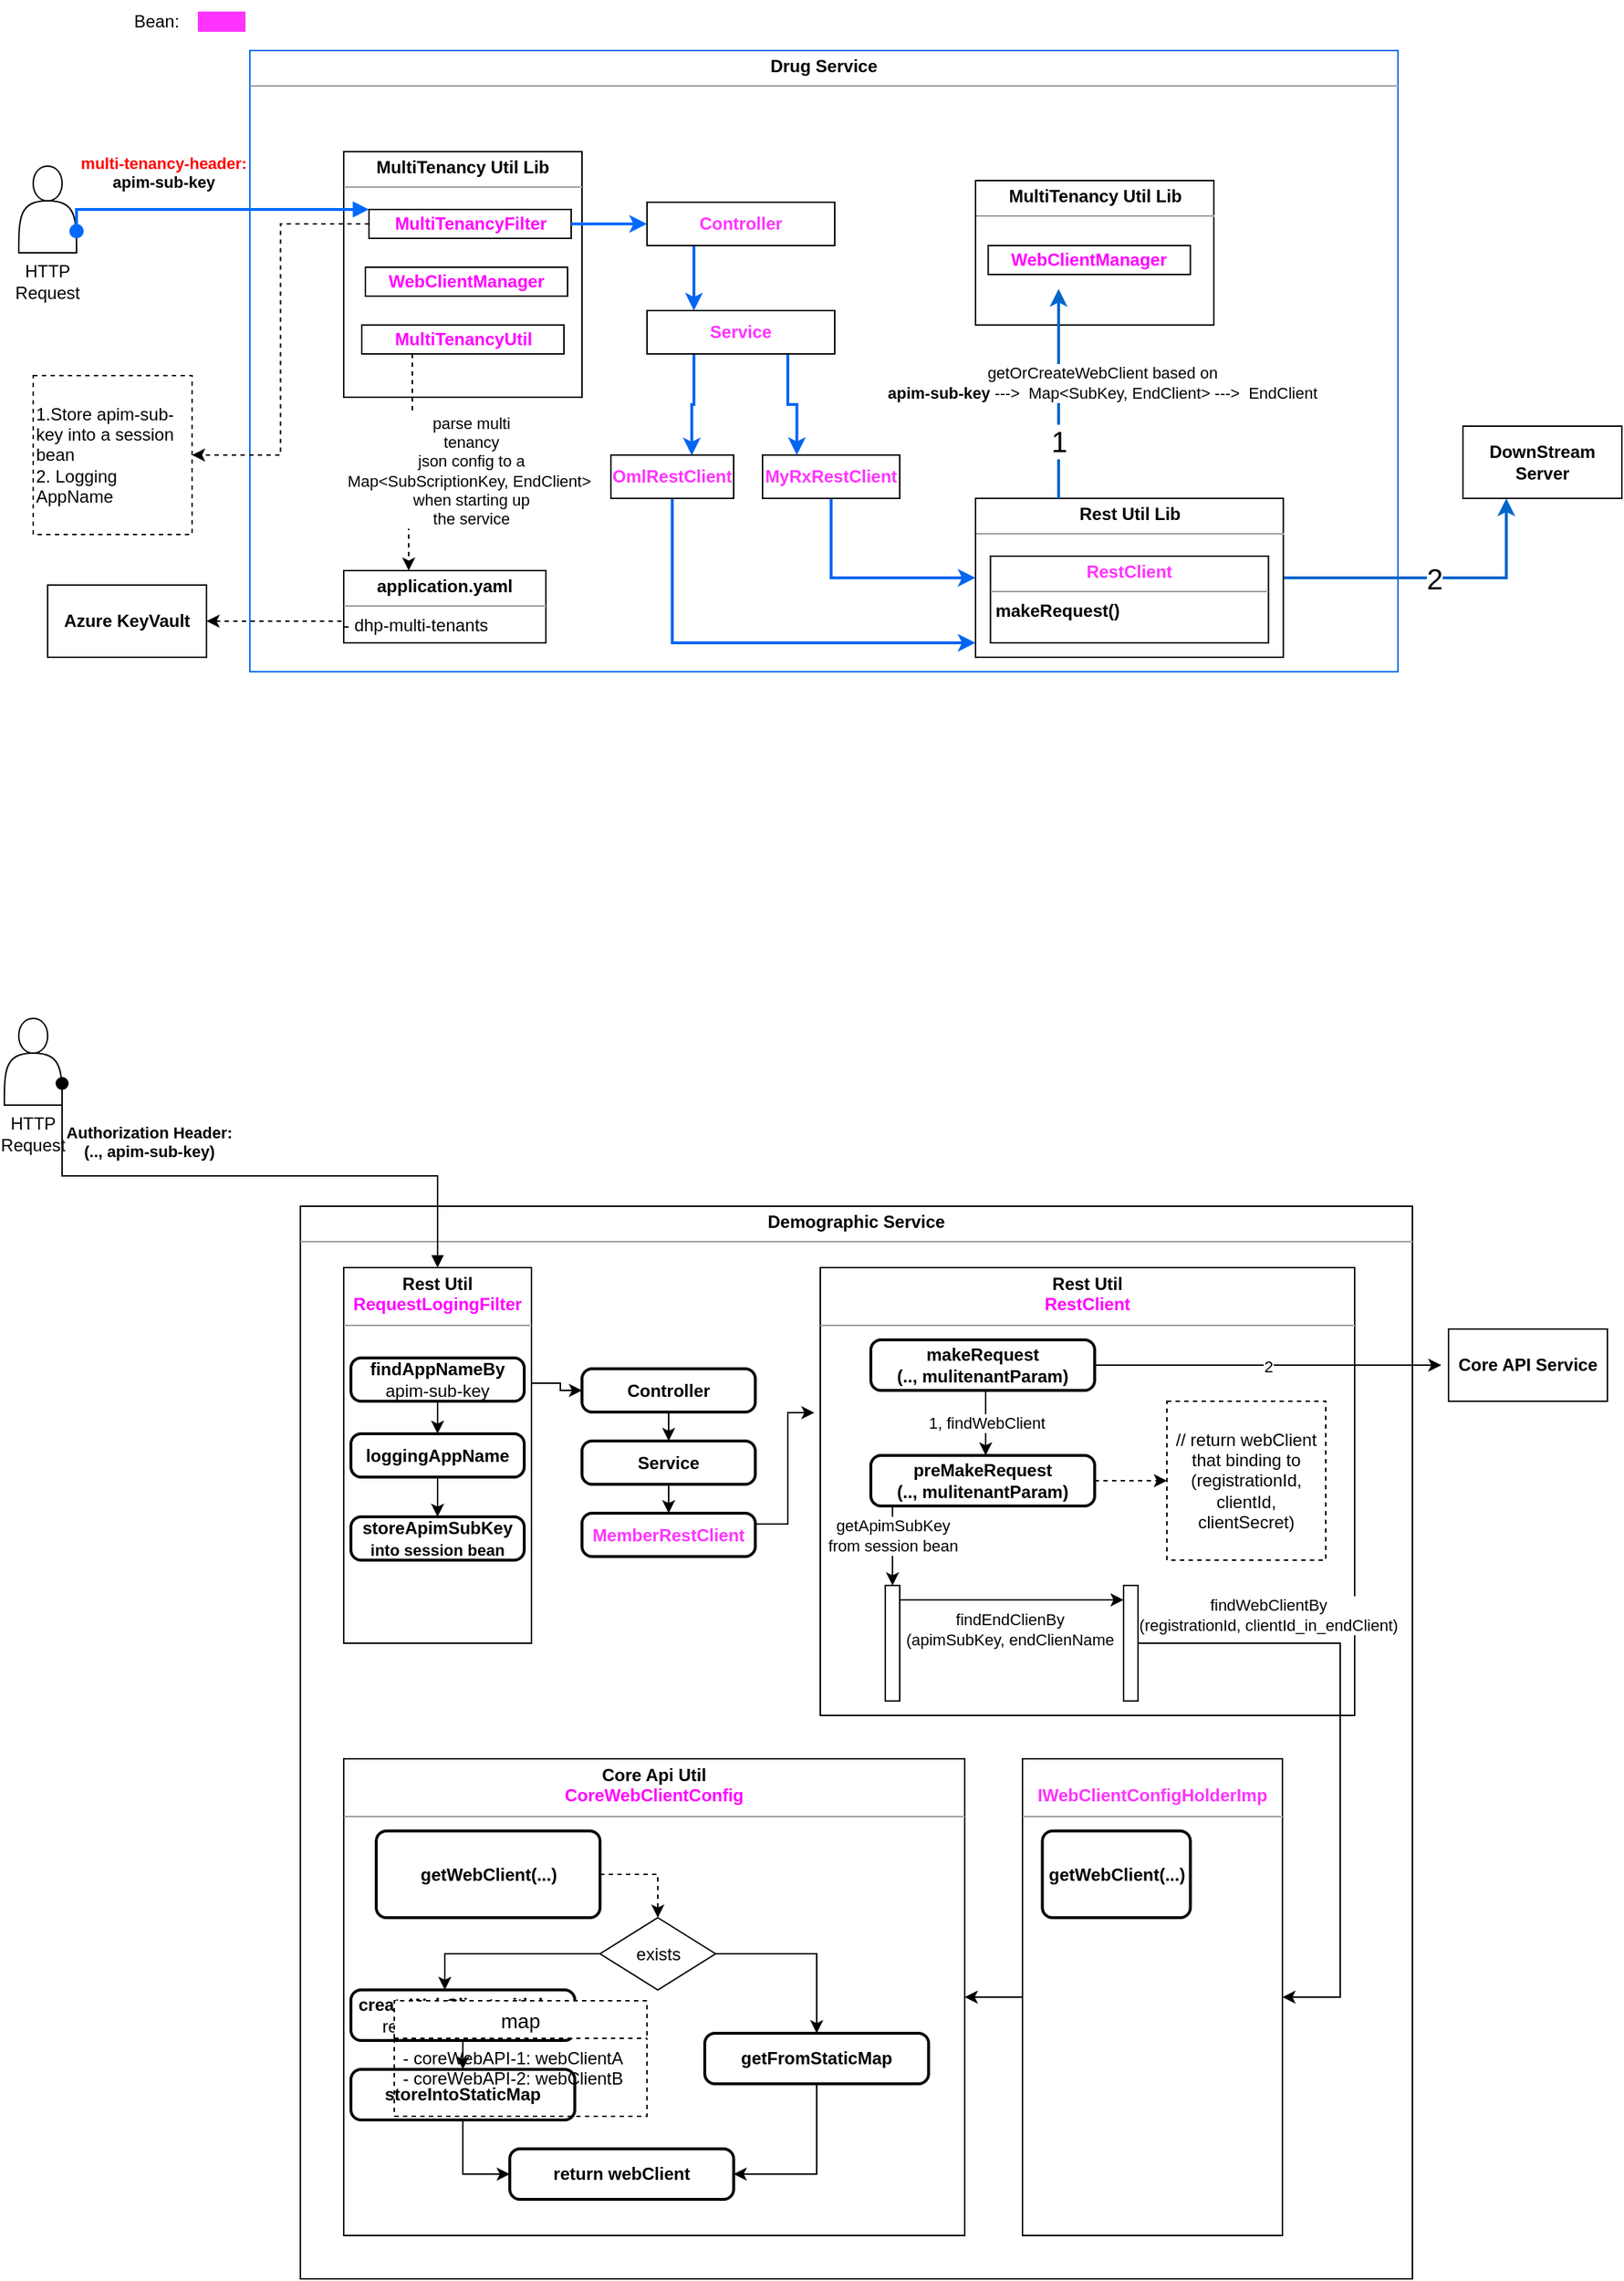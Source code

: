 <mxfile version="21.2.1" type="github">
  <diagram name="Page-1" id="5f0bae14-7c28-e335-631c-24af17079c00">
    <mxGraphModel dx="918" dy="637" grid="1" gridSize="10" guides="1" tooltips="1" connect="1" arrows="1" fold="1" page="1" pageScale="1" pageWidth="1100" pageHeight="850" background="none" math="0" shadow="0">
      <root>
        <mxCell id="0" />
        <mxCell id="1" parent="0" />
        <mxCell id="RdsTdk07A-o18HDUI7we-4" value="&lt;p style=&quot;margin:0px;margin-top:4px;text-align:center;&quot;&gt;&lt;b&gt;Drug Service&lt;/b&gt;&lt;/p&gt;&lt;hr size=&quot;1&quot;&gt;&lt;div style=&quot;height:2px;&quot;&gt;&lt;br&gt;&lt;/div&gt;" style="verticalAlign=top;align=left;overflow=fill;fontSize=12;fontFamily=Helvetica;html=1;whiteSpace=wrap;strokeColor=#0266f2;" parent="1" vertex="1">
          <mxGeometry x="180" y="90" width="795" height="430" as="geometry" />
        </mxCell>
        <mxCell id="RdsTdk07A-o18HDUI7we-6" value="&lt;p style=&quot;margin:0px;margin-top:4px;text-align:center;&quot;&gt;&lt;b&gt;MultiTenancy Util Lib&lt;/b&gt;&lt;/p&gt;&lt;hr size=&quot;1&quot;&gt;&lt;div style=&quot;height:2px;&quot;&gt;&lt;/div&gt;" style="verticalAlign=top;align=left;overflow=fill;fontSize=12;fontFamily=Helvetica;html=1;whiteSpace=wrap;" parent="1" vertex="1">
          <mxGeometry x="245" y="160" width="165" height="170" as="geometry" />
        </mxCell>
        <mxCell id="CG3TOa5hcq1ZWwIJxW8Z-67" style="edgeStyle=orthogonalEdgeStyle;rounded=0;orthogonalLoop=1;jettySize=auto;html=1;entryX=1;entryY=0.5;entryDx=0;entryDy=0;dashed=1;" parent="1" source="RdsTdk07A-o18HDUI7we-8" target="CG3TOa5hcq1ZWwIJxW8Z-66" edge="1">
          <mxGeometry relative="1" as="geometry" />
        </mxCell>
        <mxCell id="RdsTdk07A-o18HDUI7we-8" value="&lt;b&gt;&lt;font color=&quot;#ff00ff&quot;&gt;MultiTenancyFilter&lt;/font&gt;&lt;/b&gt;" style="html=1;whiteSpace=wrap;align=center;" parent="1" vertex="1">
          <mxGeometry x="262.5" y="200" width="140" height="20" as="geometry" />
        </mxCell>
        <mxCell id="VQmsO8RJKZGxtteuDF_l-19" style="edgeStyle=orthogonalEdgeStyle;rounded=1;orthogonalLoop=1;jettySize=auto;html=1;exitX=0.25;exitY=1;exitDx=0;exitDy=0;dashed=1;" parent="1" source="VQmsO8RJKZGxtteuDF_l-1" target="VQmsO8RJKZGxtteuDF_l-14" edge="1">
          <mxGeometry relative="1" as="geometry">
            <Array as="points">
              <mxPoint x="290" y="350" />
            </Array>
          </mxGeometry>
        </mxCell>
        <mxCell id="CG3TOa5hcq1ZWwIJxW8Z-34" value="parse multi &lt;br&gt;tenancy &lt;br&gt;json config to a &lt;br&gt;Map&amp;lt;SubScriptionKey, EndClient&amp;gt;&amp;nbsp;&lt;br&gt;when starting up&lt;br&gt;the service" style="edgeLabel;html=1;align=center;verticalAlign=middle;resizable=0;points=[];" parent="VQmsO8RJKZGxtteuDF_l-19" vertex="1" connectable="0">
          <mxGeometry x="0.075" y="1" relative="1" as="geometry">
            <mxPoint x="42" y="1" as="offset" />
          </mxGeometry>
        </mxCell>
        <mxCell id="VQmsO8RJKZGxtteuDF_l-1" value="&lt;b&gt;&lt;font color=&quot;#ff00ff&quot;&gt;MultiTenancyUtil&lt;/font&gt;&lt;/b&gt;" style="html=1;whiteSpace=wrap;align=center;" parent="1" vertex="1">
          <mxGeometry x="257.5" y="280" width="140" height="20" as="geometry" />
        </mxCell>
        <mxCell id="VQmsO8RJKZGxtteuDF_l-18" style="edgeStyle=orthogonalEdgeStyle;orthogonalLoop=1;jettySize=auto;html=1;exitX=0;exitY=0.75;exitDx=0;exitDy=0;dashed=1;entryX=1;entryY=0.5;entryDx=0;entryDy=0;rounded=0;" parent="1" source="VQmsO8RJKZGxtteuDF_l-14" target="VQmsO8RJKZGxtteuDF_l-16" edge="1">
          <mxGeometry relative="1" as="geometry">
            <mxPoint x="360" y="550" as="targetPoint" />
            <Array as="points">
              <mxPoint x="315" y="488" />
              <mxPoint x="315" y="485" />
            </Array>
          </mxGeometry>
        </mxCell>
        <mxCell id="VQmsO8RJKZGxtteuDF_l-14" value="&lt;p style=&quot;margin:0px;margin-top:4px;text-align:center;&quot;&gt;&lt;b&gt;application.yaml&lt;/b&gt;&lt;/p&gt;&lt;hr size=&quot;1&quot;&gt;&lt;div style=&quot;height:2px;&quot;&gt;- dhp-multi-tenants&lt;/div&gt;" style="verticalAlign=top;align=left;overflow=fill;fontSize=12;fontFamily=Helvetica;html=1;whiteSpace=wrap;" parent="1" vertex="1">
          <mxGeometry x="245" y="450" width="140" height="50" as="geometry" />
        </mxCell>
        <mxCell id="VQmsO8RJKZGxtteuDF_l-16" value="&lt;b&gt;Azure KeyVault&lt;/b&gt;" style="html=1;whiteSpace=wrap;" parent="1" vertex="1">
          <mxGeometry x="40" y="460" width="110" height="50" as="geometry" />
        </mxCell>
        <mxCell id="VQmsO8RJKZGxtteuDF_l-24" value="&lt;b&gt;&lt;font color=&quot;#ff00ff&quot;&gt;WebClientManager&lt;/font&gt;&lt;/b&gt;" style="html=1;whiteSpace=wrap;align=center;" parent="1" vertex="1">
          <mxGeometry x="260" y="240" width="140" height="20" as="geometry" />
        </mxCell>
        <mxCell id="VQmsO8RJKZGxtteuDF_l-28" value="&lt;p style=&quot;margin:0px;margin-top:4px;text-align:center;&quot;&gt;&lt;b&gt;Demographic Service&lt;/b&gt;&lt;/p&gt;&lt;hr size=&quot;1&quot;&gt;&lt;div style=&quot;height:2px;&quot;&gt;&lt;br&gt;&lt;/div&gt;" style="verticalAlign=top;align=left;overflow=fill;fontSize=12;fontFamily=Helvetica;html=1;whiteSpace=wrap;" parent="1" vertex="1">
          <mxGeometry x="215" y="890" width="770" height="742.5" as="geometry" />
        </mxCell>
        <mxCell id="VQmsO8RJKZGxtteuDF_l-94" style="edgeStyle=orthogonalEdgeStyle;rounded=0;orthogonalLoop=1;jettySize=auto;html=1;exitX=1;exitY=0.25;exitDx=0;exitDy=0;entryX=0;entryY=0.5;entryDx=0;entryDy=0;" parent="1" source="VQmsO8RJKZGxtteuDF_l-29" target="VQmsO8RJKZGxtteuDF_l-71" edge="1">
          <mxGeometry relative="1" as="geometry">
            <Array as="points">
              <mxPoint x="375" y="1012.5" />
              <mxPoint x="395" y="1012.5" />
              <mxPoint x="395" y="1017.5" />
            </Array>
          </mxGeometry>
        </mxCell>
        <mxCell id="VQmsO8RJKZGxtteuDF_l-29" value="&lt;p style=&quot;margin:0px;margin-top:4px;text-align:center;&quot;&gt;&lt;b&gt;Rest Util&lt;br&gt;&lt;/b&gt;&lt;b style=&quot;border-color: var(--border-color);&quot;&gt;&lt;font style=&quot;border-color: var(--border-color);&quot; color=&quot;#ff00ff&quot;&gt;RequestLogingFilter&lt;/font&gt;&lt;/b&gt;&lt;b&gt;&lt;br&gt;&lt;/b&gt;&lt;/p&gt;&lt;hr size=&quot;1&quot;&gt;&lt;div style=&quot;height:2px;&quot;&gt;&lt;/div&gt;" style="verticalAlign=top;align=left;overflow=fill;fontSize=12;fontFamily=Helvetica;html=1;whiteSpace=wrap;" parent="1" vertex="1">
          <mxGeometry x="245" y="932.5" width="130" height="260" as="geometry" />
        </mxCell>
        <mxCell id="VQmsO8RJKZGxtteuDF_l-44" value="&lt;br&gt;&lt;br&gt;&lt;br&gt;&lt;br&gt;&lt;br&gt;&lt;br&gt;&lt;br&gt;HTTP&lt;br&gt;Request" style="shape=actor;whiteSpace=wrap;html=1;" parent="1" vertex="1">
          <mxGeometry x="10" y="760" width="40" height="60" as="geometry" />
        </mxCell>
        <mxCell id="VQmsO8RJKZGxtteuDF_l-63" value="&lt;b&gt;Authorization Header: &lt;br&gt;(.., apim-sub-key)&lt;/b&gt;" style="html=1;verticalAlign=bottom;startArrow=oval;endArrow=block;startSize=8;edgeStyle=elbowEdgeStyle;elbow=vertical;curved=0;rounded=0;exitX=1;exitY=0.75;exitDx=0;exitDy=0;" parent="1" source="VQmsO8RJKZGxtteuDF_l-44" target="VQmsO8RJKZGxtteuDF_l-29" edge="1">
          <mxGeometry x="-0.359" y="8" relative="1" as="geometry">
            <mxPoint x="80" y="820" as="sourcePoint" />
            <mxPoint x="180" y="805" as="targetPoint" />
            <mxPoint as="offset" />
          </mxGeometry>
        </mxCell>
        <mxCell id="VQmsO8RJKZGxtteuDF_l-70" value="&lt;b&gt;storeApimSubKey&lt;br style=&quot;border-color: var(--border-color); font-size: 11px;&quot;&gt;&lt;span style=&quot;font-size: 11px; background-color: rgb(255, 255, 255);&quot;&gt;into session bean&lt;/span&gt;&lt;/b&gt;" style="rounded=1;whiteSpace=wrap;html=1;absoluteArcSize=1;arcSize=14;strokeWidth=2;" parent="1" vertex="1">
          <mxGeometry x="250" y="1105" width="120" height="30" as="geometry" />
        </mxCell>
        <mxCell id="VQmsO8RJKZGxtteuDF_l-79" style="edgeStyle=orthogonalEdgeStyle;rounded=0;orthogonalLoop=1;jettySize=auto;html=1;exitX=0.5;exitY=1;exitDx=0;exitDy=0;" parent="1" source="VQmsO8RJKZGxtteuDF_l-71" target="VQmsO8RJKZGxtteuDF_l-78" edge="1">
          <mxGeometry relative="1" as="geometry" />
        </mxCell>
        <mxCell id="VQmsO8RJKZGxtteuDF_l-71" value="&lt;b&gt;Controller&lt;/b&gt;" style="rounded=1;whiteSpace=wrap;html=1;absoluteArcSize=1;arcSize=14;strokeWidth=2;" parent="1" vertex="1">
          <mxGeometry x="410" y="1002.5" width="120" height="30" as="geometry" />
        </mxCell>
        <mxCell id="VQmsO8RJKZGxtteuDF_l-90" style="edgeStyle=orthogonalEdgeStyle;rounded=0;orthogonalLoop=1;jettySize=auto;html=1;exitX=0.5;exitY=1;exitDx=0;exitDy=0;entryX=0.5;entryY=0;entryDx=0;entryDy=0;" parent="1" source="VQmsO8RJKZGxtteuDF_l-78" target="VQmsO8RJKZGxtteuDF_l-86" edge="1">
          <mxGeometry relative="1" as="geometry" />
        </mxCell>
        <mxCell id="VQmsO8RJKZGxtteuDF_l-78" value="&lt;b&gt;Service&lt;/b&gt;" style="rounded=1;whiteSpace=wrap;html=1;absoluteArcSize=1;arcSize=14;strokeWidth=2;" parent="1" vertex="1">
          <mxGeometry x="410" y="1052.5" width="120" height="30" as="geometry" />
        </mxCell>
        <mxCell id="VQmsO8RJKZGxtteuDF_l-96" style="edgeStyle=orthogonalEdgeStyle;rounded=0;orthogonalLoop=1;jettySize=auto;html=1;exitX=1;exitY=0.25;exitDx=0;exitDy=0;entryX=-0.011;entryY=0.324;entryDx=0;entryDy=0;entryPerimeter=0;" parent="1" source="VQmsO8RJKZGxtteuDF_l-86" target="VQmsO8RJKZGxtteuDF_l-91" edge="1">
          <mxGeometry relative="1" as="geometry" />
        </mxCell>
        <mxCell id="VQmsO8RJKZGxtteuDF_l-86" value="&lt;b style=&quot;border-color: var(--border-color);&quot;&gt;&lt;font style=&quot;border-color: var(--border-color);&quot; color=&quot;#ff33ff&quot;&gt;MemberRestClient&lt;/font&gt;&lt;/b&gt;" style="rounded=1;whiteSpace=wrap;html=1;absoluteArcSize=1;arcSize=14;strokeWidth=2;" parent="1" vertex="1">
          <mxGeometry x="410" y="1102.5" width="120" height="30" as="geometry" />
        </mxCell>
        <mxCell id="VQmsO8RJKZGxtteuDF_l-87" value="&lt;b&gt;DownStream Server&lt;/b&gt;" style="html=1;whiteSpace=wrap;" parent="1" vertex="1">
          <mxGeometry x="1020" y="350" width="110" height="50" as="geometry" />
        </mxCell>
        <mxCell id="VQmsO8RJKZGxtteuDF_l-91" value="&lt;p style=&quot;margin:0px;margin-top:4px;text-align:center;&quot;&gt;&lt;b&gt;Rest Util&lt;br&gt;&lt;/b&gt;&lt;b style=&quot;border-color: var(--border-color);&quot;&gt;&lt;font style=&quot;border-color: var(--border-color);&quot; color=&quot;#ff00ff&quot;&gt;RestClient&lt;/font&gt;&lt;/b&gt;&lt;b&gt;&lt;br&gt;&lt;/b&gt;&lt;/p&gt;&lt;hr size=&quot;1&quot;&gt;&lt;div style=&quot;height:2px;&quot;&gt;&lt;/div&gt;" style="verticalAlign=top;align=left;overflow=fill;fontSize=12;fontFamily=Helvetica;html=1;whiteSpace=wrap;" parent="1" vertex="1">
          <mxGeometry x="575" y="932.5" width="370" height="310" as="geometry" />
        </mxCell>
        <mxCell id="VQmsO8RJKZGxtteuDF_l-98" value="1, findWebClient" style="edgeStyle=orthogonalEdgeStyle;rounded=0;orthogonalLoop=1;jettySize=auto;html=1;exitX=0.5;exitY=1;exitDx=0;exitDy=0;entryX=0.5;entryY=0;entryDx=0;entryDy=0;" parent="1" edge="1">
          <mxGeometry relative="1" as="geometry">
            <mxPoint x="689.5" y="1017.5" as="sourcePoint" />
            <mxPoint x="689.5" y="1062.5" as="targetPoint" />
          </mxGeometry>
        </mxCell>
        <mxCell id="VQmsO8RJKZGxtteuDF_l-112" value="2" style="edgeStyle=orthogonalEdgeStyle;rounded=0;orthogonalLoop=1;jettySize=auto;html=1;exitX=1;exitY=0.5;exitDx=0;exitDy=0;entryX=0;entryY=0.5;entryDx=0;entryDy=0;" parent="1" source="VQmsO8RJKZGxtteuDF_l-95" edge="1">
          <mxGeometry relative="1" as="geometry">
            <mxPoint x="1005" y="1000" as="targetPoint" />
          </mxGeometry>
        </mxCell>
        <mxCell id="VQmsO8RJKZGxtteuDF_l-95" value="&lt;b&gt;makeRequest&lt;br&gt;(.., mulitenantParam)&lt;/b&gt;" style="rounded=1;whiteSpace=wrap;html=1;absoluteArcSize=1;arcSize=14;strokeWidth=2;" parent="1" vertex="1">
          <mxGeometry x="610" y="982.5" width="155" height="35" as="geometry" />
        </mxCell>
        <mxCell id="VQmsO8RJKZGxtteuDF_l-102" style="edgeStyle=orthogonalEdgeStyle;rounded=0;orthogonalLoop=1;jettySize=auto;html=1;exitX=0.5;exitY=1;exitDx=0;exitDy=0;" parent="1" source="VQmsO8RJKZGxtteuDF_l-97" target="VQmsO8RJKZGxtteuDF_l-100" edge="1">
          <mxGeometry relative="1" as="geometry">
            <Array as="points">
              <mxPoint x="625" y="1080.5" />
              <mxPoint x="625" y="1147.5" />
            </Array>
          </mxGeometry>
        </mxCell>
        <mxCell id="VQmsO8RJKZGxtteuDF_l-103" value="getApimSubKey&lt;br&gt;from session bean" style="edgeLabel;html=1;align=center;verticalAlign=middle;resizable=0;points=[];" parent="VQmsO8RJKZGxtteuDF_l-102" vertex="1" connectable="0">
          <mxGeometry x="0.226" y="2" relative="1" as="geometry">
            <mxPoint x="-2" y="24" as="offset" />
          </mxGeometry>
        </mxCell>
        <mxCell id="VQmsO8RJKZGxtteuDF_l-133" value="" style="edgeStyle=orthogonalEdgeStyle;rounded=0;orthogonalLoop=1;jettySize=auto;html=1;dashed=1;" parent="1" source="VQmsO8RJKZGxtteuDF_l-97" target="VQmsO8RJKZGxtteuDF_l-131" edge="1">
          <mxGeometry relative="1" as="geometry" />
        </mxCell>
        <mxCell id="VQmsO8RJKZGxtteuDF_l-97" value="&lt;b&gt;preMakeRequest&lt;br&gt;(.., mulitenantParam)&lt;/b&gt;" style="rounded=1;whiteSpace=wrap;html=1;absoluteArcSize=1;arcSize=14;strokeWidth=2;" parent="1" vertex="1">
          <mxGeometry x="610" y="1062.5" width="155" height="35" as="geometry" />
        </mxCell>
        <mxCell id="VQmsO8RJKZGxtteuDF_l-105" value="" style="edgeStyle=elbowEdgeStyle;rounded=0;orthogonalLoop=1;jettySize=auto;html=1;elbow=vertical;curved=0;" parent="1" source="VQmsO8RJKZGxtteuDF_l-100" target="VQmsO8RJKZGxtteuDF_l-104" edge="1">
          <mxGeometry relative="1" as="geometry">
            <Array as="points">
              <mxPoint x="685" y="1162.5" />
            </Array>
          </mxGeometry>
        </mxCell>
        <mxCell id="VQmsO8RJKZGxtteuDF_l-106" value="findEndClienBy&lt;br&gt;(apimSubKey, endClienName" style="edgeLabel;html=1;align=center;verticalAlign=middle;resizable=0;points=[];" parent="VQmsO8RJKZGxtteuDF_l-105" vertex="1" connectable="0">
          <mxGeometry x="0.179" y="-1" relative="1" as="geometry">
            <mxPoint x="-16" y="19" as="offset" />
          </mxGeometry>
        </mxCell>
        <mxCell id="VQmsO8RJKZGxtteuDF_l-100" value="" style="html=1;points=[];perimeter=orthogonalPerimeter;outlineConnect=0;targetShapes=umlLifeline;portConstraint=eastwest;newEdgeStyle={&quot;edgeStyle&quot;:&quot;elbowEdgeStyle&quot;,&quot;elbow&quot;:&quot;vertical&quot;,&quot;curved&quot;:0,&quot;rounded&quot;:0};" parent="1" vertex="1">
          <mxGeometry x="620" y="1152.5" width="10" height="80" as="geometry" />
        </mxCell>
        <mxCell id="VQmsO8RJKZGxtteuDF_l-108" style="edgeStyle=elbowEdgeStyle;rounded=0;orthogonalLoop=1;jettySize=auto;html=1;elbow=vertical;curved=0;" parent="1" source="VQmsO8RJKZGxtteuDF_l-104" target="CbbjqMAdhNKeJyTU17QE-5" edge="1">
          <mxGeometry relative="1" as="geometry">
            <mxPoint x="585" y="1352.5" as="targetPoint" />
            <Array as="points">
              <mxPoint x="935" y="1252.5" />
              <mxPoint x="745" y="1302.5" />
              <mxPoint x="855" y="1212.5" />
            </Array>
          </mxGeometry>
        </mxCell>
        <mxCell id="VQmsO8RJKZGxtteuDF_l-109" value="findWebClientBy&lt;br&gt;(registrationId, clientId_in_endClient)" style="edgeLabel;html=1;align=center;verticalAlign=middle;resizable=0;points=[];" parent="VQmsO8RJKZGxtteuDF_l-108" vertex="1" connectable="0">
          <mxGeometry x="-0.17" y="1" relative="1" as="geometry">
            <mxPoint x="-51" y="-56" as="offset" />
          </mxGeometry>
        </mxCell>
        <mxCell id="VQmsO8RJKZGxtteuDF_l-104" value="" style="html=1;points=[];perimeter=orthogonalPerimeter;outlineConnect=0;targetShapes=umlLifeline;portConstraint=eastwest;newEdgeStyle={&quot;edgeStyle&quot;:&quot;elbowEdgeStyle&quot;,&quot;elbow&quot;:&quot;vertical&quot;,&quot;curved&quot;:0,&quot;rounded&quot;:0};" parent="1" vertex="1">
          <mxGeometry x="785" y="1152.5" width="10" height="80" as="geometry" />
        </mxCell>
        <mxCell id="VQmsO8RJKZGxtteuDF_l-110" value="&lt;b&gt;Core API Service&lt;/b&gt;" style="html=1;whiteSpace=wrap;" parent="1" vertex="1">
          <mxGeometry x="1010" y="975" width="110" height="50" as="geometry" />
        </mxCell>
        <mxCell id="VQmsO8RJKZGxtteuDF_l-114" value="&lt;p style=&quot;margin:0px;margin-top:4px;text-align:center;&quot;&gt;&lt;b&gt;Core Api Util&lt;br&gt;&lt;/b&gt;&lt;b style=&quot;border-color: var(--border-color);&quot;&gt;&lt;font style=&quot;border-color: var(--border-color);&quot; color=&quot;#ff33ff&quot;&gt;&lt;b style=&quot;border-color: var(--border-color); color: rgb(0, 0, 0);&quot;&gt;&lt;font style=&quot;border-color: var(--border-color);&quot; color=&quot;#ff00ff&quot;&gt;CoreWebClientConfig&lt;/font&gt;&lt;/b&gt;&lt;/font&gt;&lt;/b&gt;&lt;b&gt;&lt;br&gt;&lt;/b&gt;&lt;/p&gt;&lt;hr size=&quot;1&quot;&gt;&lt;div style=&quot;height:2px;&quot;&gt;&lt;/div&gt;" style="verticalAlign=top;align=left;overflow=fill;fontSize=12;fontFamily=Helvetica;html=1;whiteSpace=wrap;" parent="1" vertex="1">
          <mxGeometry x="245" y="1272.5" width="430" height="330" as="geometry" />
        </mxCell>
        <mxCell id="VQmsO8RJKZGxtteuDF_l-130" style="edgeStyle=orthogonalEdgeStyle;rounded=0;orthogonalLoop=1;jettySize=auto;html=1;exitX=1;exitY=0.5;exitDx=0;exitDy=0;dashed=1;" parent="1" source="VQmsO8RJKZGxtteuDF_l-116" target="VQmsO8RJKZGxtteuDF_l-117" edge="1">
          <mxGeometry relative="1" as="geometry" />
        </mxCell>
        <mxCell id="VQmsO8RJKZGxtteuDF_l-116" value="&lt;b&gt;getWebClient(...)&lt;/b&gt;&lt;br&gt;" style="rounded=1;whiteSpace=wrap;html=1;absoluteArcSize=1;arcSize=14;strokeWidth=2;" parent="1" vertex="1">
          <mxGeometry x="267.5" y="1322.5" width="155" height="60" as="geometry" />
        </mxCell>
        <mxCell id="VQmsO8RJKZGxtteuDF_l-120" style="edgeStyle=orthogonalEdgeStyle;rounded=0;orthogonalLoop=1;jettySize=auto;html=1;exitX=0;exitY=0.5;exitDx=0;exitDy=0;" parent="1" source="VQmsO8RJKZGxtteuDF_l-117" target="VQmsO8RJKZGxtteuDF_l-118" edge="1">
          <mxGeometry relative="1" as="geometry">
            <Array as="points">
              <mxPoint x="315" y="1407.5" />
            </Array>
          </mxGeometry>
        </mxCell>
        <mxCell id="VQmsO8RJKZGxtteuDF_l-142" style="edgeStyle=orthogonalEdgeStyle;rounded=0;orthogonalLoop=1;jettySize=auto;html=1;exitX=1;exitY=0.5;exitDx=0;exitDy=0;" parent="1" source="VQmsO8RJKZGxtteuDF_l-117" target="VQmsO8RJKZGxtteuDF_l-140" edge="1">
          <mxGeometry relative="1" as="geometry" />
        </mxCell>
        <mxCell id="VQmsO8RJKZGxtteuDF_l-117" value="exists" style="rhombus;whiteSpace=wrap;html=1;" parent="1" vertex="1">
          <mxGeometry x="422.5" y="1382.5" width="80" height="50" as="geometry" />
        </mxCell>
        <mxCell id="VQmsO8RJKZGxtteuDF_l-122" style="edgeStyle=orthogonalEdgeStyle;rounded=0;orthogonalLoop=1;jettySize=auto;html=1;exitX=0.5;exitY=1;exitDx=0;exitDy=0;entryX=0.5;entryY=0;entryDx=0;entryDy=0;" parent="1" source="VQmsO8RJKZGxtteuDF_l-118" target="VQmsO8RJKZGxtteuDF_l-121" edge="1">
          <mxGeometry relative="1" as="geometry" />
        </mxCell>
        <mxCell id="VQmsO8RJKZGxtteuDF_l-118" value="&lt;b&gt;createWebClient with key&lt;br&gt;&lt;/b&gt;registrationId-clientId" style="rounded=1;whiteSpace=wrap;html=1;absoluteArcSize=1;arcSize=14;strokeWidth=2;" parent="1" vertex="1">
          <mxGeometry x="250" y="1432.5" width="155" height="35" as="geometry" />
        </mxCell>
        <mxCell id="VQmsO8RJKZGxtteuDF_l-127" style="edgeStyle=orthogonalEdgeStyle;rounded=0;orthogonalLoop=1;jettySize=auto;html=1;entryX=0;entryY=0.5;entryDx=0;entryDy=0;" parent="1" source="VQmsO8RJKZGxtteuDF_l-121" target="VQmsO8RJKZGxtteuDF_l-124" edge="1">
          <mxGeometry relative="1" as="geometry" />
        </mxCell>
        <mxCell id="VQmsO8RJKZGxtteuDF_l-121" value="&lt;b&gt;storeIntoStaticMap&lt;/b&gt;" style="rounded=1;whiteSpace=wrap;html=1;absoluteArcSize=1;arcSize=14;strokeWidth=2;" parent="1" vertex="1">
          <mxGeometry x="250" y="1487.5" width="155" height="35" as="geometry" />
        </mxCell>
        <mxCell id="VQmsO8RJKZGxtteuDF_l-124" value="&lt;b&gt;return webClient&lt;/b&gt;" style="rounded=1;whiteSpace=wrap;html=1;absoluteArcSize=1;arcSize=14;strokeWidth=2;" parent="1" vertex="1">
          <mxGeometry x="360" y="1542.5" width="155" height="35" as="geometry" />
        </mxCell>
        <mxCell id="VQmsO8RJKZGxtteuDF_l-131" value="// return webClient that binding to (registrationId, clientId, clientSecret)" style="whiteSpace=wrap;html=1;aspect=fixed;dashed=1;" parent="1" vertex="1">
          <mxGeometry x="815" y="1025" width="110" height="110" as="geometry" />
        </mxCell>
        <mxCell id="VQmsO8RJKZGxtteuDF_l-136" value="map" style="swimlane;fontStyle=0;childLayout=stackLayout;horizontal=1;startSize=26;horizontalStack=0;resizeParent=1;resizeParentMax=0;resizeLast=0;collapsible=1;marginBottom=0;align=center;fontSize=14;dashed=1;" parent="1" vertex="1">
          <mxGeometry x="280" y="1440" width="175" height="80" as="geometry" />
        </mxCell>
        <mxCell id="VQmsO8RJKZGxtteuDF_l-137" value="- coreWebAPI-1: webClientA&lt;br&gt;- coreWebAPI-2: webClientB" style="text;strokeColor=none;fillColor=none;spacingLeft=4;spacingRight=4;overflow=hidden;rotatable=0;points=[[0,0.5],[1,0.5]];portConstraint=eastwest;fontSize=12;whiteSpace=wrap;html=1;" parent="VQmsO8RJKZGxtteuDF_l-136" vertex="1">
          <mxGeometry y="26" width="175" height="54" as="geometry" />
        </mxCell>
        <mxCell id="VQmsO8RJKZGxtteuDF_l-143" style="edgeStyle=orthogonalEdgeStyle;rounded=0;orthogonalLoop=1;jettySize=auto;html=1;exitX=0.5;exitY=1;exitDx=0;exitDy=0;entryX=1;entryY=0.5;entryDx=0;entryDy=0;" parent="1" source="VQmsO8RJKZGxtteuDF_l-140" target="VQmsO8RJKZGxtteuDF_l-124" edge="1">
          <mxGeometry relative="1" as="geometry" />
        </mxCell>
        <mxCell id="VQmsO8RJKZGxtteuDF_l-140" value="&lt;b&gt;getFromStaticMap&lt;/b&gt;" style="rounded=1;whiteSpace=wrap;html=1;absoluteArcSize=1;arcSize=14;strokeWidth=2;" parent="1" vertex="1">
          <mxGeometry x="495" y="1462.5" width="155" height="35" as="geometry" />
        </mxCell>
        <mxCell id="CbbjqMAdhNKeJyTU17QE-3" style="edgeStyle=orthogonalEdgeStyle;rounded=0;orthogonalLoop=1;jettySize=auto;html=1;exitX=0.5;exitY=1;exitDx=0;exitDy=0;" parent="1" source="CbbjqMAdhNKeJyTU17QE-1" target="CbbjqMAdhNKeJyTU17QE-2" edge="1">
          <mxGeometry relative="1" as="geometry" />
        </mxCell>
        <mxCell id="CbbjqMAdhNKeJyTU17QE-1" value="&lt;b&gt;findAppNameBy&lt;br&gt;&lt;/b&gt;apim-sub-key" style="rounded=1;whiteSpace=wrap;html=1;absoluteArcSize=1;arcSize=14;strokeWidth=2;" parent="1" vertex="1">
          <mxGeometry x="250" y="995" width="120" height="30" as="geometry" />
        </mxCell>
        <mxCell id="CbbjqMAdhNKeJyTU17QE-4" style="edgeStyle=orthogonalEdgeStyle;rounded=0;orthogonalLoop=1;jettySize=auto;html=1;exitX=0.5;exitY=1;exitDx=0;exitDy=0;entryX=0.5;entryY=0;entryDx=0;entryDy=0;" parent="1" source="CbbjqMAdhNKeJyTU17QE-2" target="VQmsO8RJKZGxtteuDF_l-70" edge="1">
          <mxGeometry relative="1" as="geometry" />
        </mxCell>
        <mxCell id="CbbjqMAdhNKeJyTU17QE-2" value="&lt;b&gt;loggingAppName&lt;/b&gt;" style="rounded=1;whiteSpace=wrap;html=1;absoluteArcSize=1;arcSize=14;strokeWidth=2;" parent="1" vertex="1">
          <mxGeometry x="250" y="1047.5" width="120" height="30" as="geometry" />
        </mxCell>
        <mxCell id="CbbjqMAdhNKeJyTU17QE-6" style="edgeStyle=orthogonalEdgeStyle;rounded=0;orthogonalLoop=1;jettySize=auto;html=1;exitX=0;exitY=0.5;exitDx=0;exitDy=0;" parent="1" source="CbbjqMAdhNKeJyTU17QE-5" target="VQmsO8RJKZGxtteuDF_l-114" edge="1">
          <mxGeometry relative="1" as="geometry" />
        </mxCell>
        <mxCell id="CbbjqMAdhNKeJyTU17QE-5" value="&lt;p style=&quot;margin:0px;margin-top:4px;text-align:center;&quot;&gt;&lt;b&gt;&lt;br&gt;&lt;/b&gt;&lt;b style=&quot;border-color: var(--border-color);&quot;&gt;&lt;font style=&quot;border-color: var(--border-color);&quot; color=&quot;#ff33ff&quot;&gt;IWebClientConfigHolderImp&lt;/font&gt;&lt;/b&gt;&lt;b&gt;&lt;br&gt;&lt;/b&gt;&lt;/p&gt;&lt;hr size=&quot;1&quot;&gt;&lt;div style=&quot;height:2px;&quot;&gt;&lt;/div&gt;" style="verticalAlign=top;align=left;overflow=fill;fontSize=12;fontFamily=Helvetica;html=1;whiteSpace=wrap;" parent="1" vertex="1">
          <mxGeometry x="715" y="1272.5" width="180" height="330" as="geometry" />
        </mxCell>
        <mxCell id="CbbjqMAdhNKeJyTU17QE-7" value="&lt;b&gt;getWebClient(...)&lt;/b&gt;&lt;br&gt;" style="rounded=1;whiteSpace=wrap;html=1;absoluteArcSize=1;arcSize=14;strokeWidth=2;" parent="1" vertex="1">
          <mxGeometry x="728.75" y="1322.5" width="102.5" height="60" as="geometry" />
        </mxCell>
        <mxCell id="CbbjqMAdhNKeJyTU17QE-8" value="&lt;font style=&quot;background-color: rgb(255, 51, 255);&quot; color=&quot;#ff33ff&quot;&gt;&amp;nbsp; &amp;nbsp; &amp;nbsp; &amp;nbsp; &amp;nbsp;&amp;nbsp;&lt;/font&gt;" style="text;html=1;align=center;verticalAlign=middle;resizable=0;points=[];autosize=1;strokeColor=none;fillColor=none;" parent="1" vertex="1">
          <mxGeometry x="130" y="55" width="60" height="30" as="geometry" />
        </mxCell>
        <mxCell id="CbbjqMAdhNKeJyTU17QE-9" value="Bean:" style="text;html=1;align=center;verticalAlign=middle;resizable=0;points=[];autosize=1;strokeColor=none;fillColor=none;" parent="1" vertex="1">
          <mxGeometry x="90" y="55" width="50" height="30" as="geometry" />
        </mxCell>
        <mxCell id="CG3TOa5hcq1ZWwIJxW8Z-20" value="&lt;br&gt;&lt;br&gt;&lt;br&gt;&lt;br&gt;&lt;br&gt;&lt;br&gt;&lt;br&gt;HTTP&lt;br&gt;Request" style="shape=actor;whiteSpace=wrap;html=1;" parent="1" vertex="1">
          <mxGeometry x="20" y="170" width="40" height="60" as="geometry" />
        </mxCell>
        <mxCell id="CG3TOa5hcq1ZWwIJxW8Z-21" value="&lt;b&gt;&lt;font color=&quot;#ff0000&quot;&gt;multi-tenancy-header: &lt;/font&gt;&lt;br&gt;apim-sub-key&lt;/b&gt;" style="html=1;verticalAlign=bottom;startArrow=oval;endArrow=block;startSize=8;edgeStyle=elbowEdgeStyle;elbow=vertical;curved=0;rounded=0;exitX=1;exitY=0.75;exitDx=0;exitDy=0;fillColor=#dae8fc;strokeColor=#016afe;strokeWidth=2;" parent="1" source="CG3TOa5hcq1ZWwIJxW8Z-20" target="RdsTdk07A-o18HDUI7we-8" edge="1">
          <mxGeometry x="-0.31" y="10" relative="1" as="geometry">
            <mxPoint x="85" y="220" as="sourcePoint" />
            <mxPoint x="245" y="205" as="targetPoint" />
            <mxPoint as="offset" />
            <Array as="points">
              <mxPoint x="180" y="200" />
            </Array>
          </mxGeometry>
        </mxCell>
        <mxCell id="CG3TOa5hcq1ZWwIJxW8Z-22" style="edgeStyle=orthogonalEdgeStyle;rounded=0;orthogonalLoop=1;jettySize=auto;html=1;fillColor=#dae8fc;strokeColor=#016afe;strokeWidth=2;entryX=0;entryY=0.5;entryDx=0;entryDy=0;" parent="1" source="RdsTdk07A-o18HDUI7we-8" target="CG3TOa5hcq1ZWwIJxW8Z-25" edge="1">
          <mxGeometry relative="1" as="geometry">
            <mxPoint x="485" y="198" as="targetPoint" />
            <Array as="points" />
          </mxGeometry>
        </mxCell>
        <mxCell id="CG3TOa5hcq1ZWwIJxW8Z-30" value="" style="edgeStyle=orthogonalEdgeStyle;rounded=0;orthogonalLoop=1;jettySize=auto;html=1;fillColor=#dae8fc;strokeColor=#0266f2;strokeWidth=2;exitX=0.25;exitY=1;exitDx=0;exitDy=0;entryX=0.25;entryY=0;entryDx=0;entryDy=0;" parent="1" source="CG3TOa5hcq1ZWwIJxW8Z-25" target="CG3TOa5hcq1ZWwIJxW8Z-26" edge="1">
          <mxGeometry relative="1" as="geometry">
            <Array as="points" />
          </mxGeometry>
        </mxCell>
        <mxCell id="CG3TOa5hcq1ZWwIJxW8Z-25" value="&lt;b style=&quot;border-color: var(--border-color);&quot;&gt;&lt;font color=&quot;#ff33ff&quot; style=&quot;border-color: var(--border-color);&quot;&gt;Controller&lt;/font&gt;&lt;/b&gt;&lt;b&gt;&lt;font color=&quot;#ff00ff&quot;&gt;&lt;br&gt;&lt;/font&gt;&lt;/b&gt;" style="html=1;whiteSpace=wrap;align=center;" parent="1" vertex="1">
          <mxGeometry x="455" y="195" width="130" height="30" as="geometry" />
        </mxCell>
        <mxCell id="dzeqMT_aTfjdizQfDeOP-3" style="edgeStyle=orthogonalEdgeStyle;rounded=0;orthogonalLoop=1;jettySize=auto;html=1;exitX=0.25;exitY=1;exitDx=0;exitDy=0;entryX=0.659;entryY=0.009;entryDx=0;entryDy=0;entryPerimeter=0;strokeWidth=2;strokeColor=#0266F2;" parent="1" source="CG3TOa5hcq1ZWwIJxW8Z-26" target="dzeqMT_aTfjdizQfDeOP-1" edge="1">
          <mxGeometry relative="1" as="geometry" />
        </mxCell>
        <mxCell id="dzeqMT_aTfjdizQfDeOP-4" style="edgeStyle=orthogonalEdgeStyle;rounded=0;orthogonalLoop=1;jettySize=auto;html=1;exitX=0.75;exitY=1;exitDx=0;exitDy=0;entryX=0.25;entryY=0;entryDx=0;entryDy=0;strokeWidth=2;strokeColor=#0266F2;" parent="1" source="CG3TOa5hcq1ZWwIJxW8Z-26" target="dzeqMT_aTfjdizQfDeOP-2" edge="1">
          <mxGeometry relative="1" as="geometry" />
        </mxCell>
        <mxCell id="CG3TOa5hcq1ZWwIJxW8Z-26" value="&lt;b style=&quot;border-color: var(--border-color);&quot;&gt;&lt;font color=&quot;#ff33ff&quot; style=&quot;border-color: var(--border-color);&quot;&gt;Service&lt;/font&gt;&lt;/b&gt;&lt;b&gt;&lt;font color=&quot;#ff00ff&quot;&gt;&lt;br&gt;&lt;/font&gt;&lt;/b&gt;" style="html=1;whiteSpace=wrap;align=center;" parent="1" vertex="1">
          <mxGeometry x="455" y="270" width="130" height="30" as="geometry" />
        </mxCell>
        <mxCell id="CG3TOa5hcq1ZWwIJxW8Z-58" value="2" style="edgeStyle=orthogonalEdgeStyle;rounded=0;orthogonalLoop=1;jettySize=auto;html=1;strokeColor=#0066CC;strokeWidth=2;fontSize=20;" parent="1" source="CG3TOa5hcq1ZWwIJxW8Z-42" target="VQmsO8RJKZGxtteuDF_l-87" edge="1">
          <mxGeometry relative="1" as="geometry">
            <Array as="points">
              <mxPoint x="1050" y="455" />
            </Array>
          </mxGeometry>
        </mxCell>
        <mxCell id="CG3TOa5hcq1ZWwIJxW8Z-66" value="1.Store apim-sub-key into a session bean&lt;br&gt;&lt;div style=&quot;&quot;&gt;&lt;span style=&quot;background-color: initial;&quot;&gt;2. Logging AppName&lt;/span&gt;&lt;/div&gt;" style="whiteSpace=wrap;html=1;aspect=fixed;dashed=1;align=left;" parent="1" vertex="1">
          <mxGeometry x="30" y="315" width="110" height="110" as="geometry" />
        </mxCell>
        <mxCell id="CG3TOa5hcq1ZWwIJxW8Z-42" value="&lt;p style=&quot;margin:0px;margin-top:4px;text-align:center;&quot;&gt;&lt;b&gt;Rest Util Lib&lt;/b&gt;&lt;/p&gt;&lt;hr size=&quot;1&quot;&gt;&lt;div style=&quot;height:2px;&quot;&gt;&lt;/div&gt;" style="verticalAlign=top;align=left;overflow=fill;fontSize=12;fontFamily=Helvetica;html=1;whiteSpace=wrap;" parent="1" vertex="1">
          <mxGeometry x="682.5" y="400" width="213.12" height="110" as="geometry" />
        </mxCell>
        <mxCell id="CG3TOa5hcq1ZWwIJxW8Z-45" value="&lt;p style=&quot;margin:0px;margin-top:4px;text-align:center;&quot;&gt;&lt;b&gt;&lt;font color=&quot;#ff33ff&quot;&gt;RestClient&lt;/font&gt;&lt;/b&gt;&lt;/p&gt;&lt;hr size=&quot;1&quot;&gt;&lt;div style=&quot;height:2px;&quot;&gt;&lt;b&gt;&amp;nbsp;makeRequest()&lt;/b&gt;&lt;/div&gt;" style="verticalAlign=top;align=left;overflow=fill;fontSize=12;fontFamily=Helvetica;html=1;whiteSpace=wrap;" parent="1" vertex="1">
          <mxGeometry x="692.82" y="440" width="192.49" height="60" as="geometry" />
        </mxCell>
        <mxCell id="dzeqMT_aTfjdizQfDeOP-5" style="edgeStyle=orthogonalEdgeStyle;rounded=0;orthogonalLoop=1;jettySize=auto;html=1;exitX=0.5;exitY=1;exitDx=0;exitDy=0;strokeWidth=2;strokeColor=#0266F2;" parent="1" source="dzeqMT_aTfjdizQfDeOP-1" target="CG3TOa5hcq1ZWwIJxW8Z-42" edge="1">
          <mxGeometry relative="1" as="geometry">
            <Array as="points">
              <mxPoint x="473" y="500" />
            </Array>
          </mxGeometry>
        </mxCell>
        <mxCell id="dzeqMT_aTfjdizQfDeOP-1" value="&lt;b style=&quot;border-color: var(--border-color);&quot;&gt;&lt;font color=&quot;#ff33ff&quot; style=&quot;border-color: var(--border-color);&quot;&gt;OmlRestClient&lt;/font&gt;&lt;/b&gt;&lt;b&gt;&lt;font color=&quot;#ff00ff&quot;&gt;&lt;br&gt;&lt;/font&gt;&lt;/b&gt;" style="html=1;whiteSpace=wrap;align=center;" parent="1" vertex="1">
          <mxGeometry x="430" y="370" width="85" height="30" as="geometry" />
        </mxCell>
        <mxCell id="dzeqMT_aTfjdizQfDeOP-6" style="edgeStyle=orthogonalEdgeStyle;rounded=0;orthogonalLoop=1;jettySize=auto;html=1;exitX=0.5;exitY=1;exitDx=0;exitDy=0;entryX=0;entryY=0.5;entryDx=0;entryDy=0;strokeWidth=2;strokeColor=#0266F2;" parent="1" source="dzeqMT_aTfjdizQfDeOP-2" target="CG3TOa5hcq1ZWwIJxW8Z-42" edge="1">
          <mxGeometry relative="1" as="geometry" />
        </mxCell>
        <mxCell id="dzeqMT_aTfjdizQfDeOP-2" value="&lt;b style=&quot;border-color: var(--border-color);&quot;&gt;&lt;font color=&quot;#ff33ff&quot; style=&quot;border-color: var(--border-color);&quot;&gt;MyRxRestClient&lt;/font&gt;&lt;/b&gt;&lt;b&gt;&lt;font color=&quot;#ff00ff&quot;&gt;&lt;br&gt;&lt;/font&gt;&lt;/b&gt;" style="html=1;whiteSpace=wrap;align=center;" parent="1" vertex="1">
          <mxGeometry x="535" y="370" width="95" height="30" as="geometry" />
        </mxCell>
        <mxCell id="cuIf5C-jtbmaZLGuseTn-1" value="&lt;p style=&quot;margin:0px;margin-top:4px;text-align:center;&quot;&gt;&lt;b&gt;MultiTenancy Util Lib&lt;/b&gt;&lt;/p&gt;&lt;hr size=&quot;1&quot;&gt;&lt;div style=&quot;height:2px;&quot;&gt;&lt;/div&gt;" style="verticalAlign=top;align=left;overflow=fill;fontSize=12;fontFamily=Helvetica;html=1;whiteSpace=wrap;" vertex="1" parent="1">
          <mxGeometry x="682.5" y="180" width="165" height="100" as="geometry" />
        </mxCell>
        <mxCell id="cuIf5C-jtbmaZLGuseTn-2" value="&lt;b style=&quot;border-color: var(--border-color);&quot;&gt;&lt;font style=&quot;border-color: var(--border-color);&quot; color=&quot;#ff00ff&quot;&gt;WebClientManager&lt;/font&gt;&lt;/b&gt;" style="html=1;whiteSpace=wrap;align=center;" vertex="1" parent="1">
          <mxGeometry x="691.25" y="225" width="140" height="20" as="geometry" />
        </mxCell>
        <mxCell id="cuIf5C-jtbmaZLGuseTn-4" style="edgeStyle=orthogonalEdgeStyle;rounded=0;orthogonalLoop=1;jettySize=auto;html=1;entryX=0.25;entryY=1;entryDx=0;entryDy=0;strokeColor=#0066CC;strokeWidth=2;" edge="1" parent="1">
          <mxGeometry relative="1" as="geometry">
            <mxPoint x="740" y="255" as="targetPoint" />
            <Array as="points">
              <mxPoint x="740" y="398" />
            </Array>
            <mxPoint x="740" y="400" as="sourcePoint" />
          </mxGeometry>
        </mxCell>
        <mxCell id="cuIf5C-jtbmaZLGuseTn-5" value="getOrCreateWebClient based on&lt;br style=&quot;border-color: var(--border-color);&quot;&gt;&lt;b style=&quot;border-color: var(--border-color);&quot;&gt;apim-sub-key&lt;/b&gt;&amp;nbsp;---&amp;gt;&amp;nbsp; Map&amp;lt;SubKey, EndClient&amp;gt; ---&amp;gt;&amp;nbsp; EndClient" style="edgeLabel;html=1;align=center;verticalAlign=middle;resizable=0;points=[];" vertex="1" connectable="0" parent="cuIf5C-jtbmaZLGuseTn-4">
          <mxGeometry x="0.303" y="1" relative="1" as="geometry">
            <mxPoint x="31" y="14" as="offset" />
          </mxGeometry>
        </mxCell>
        <mxCell id="cuIf5C-jtbmaZLGuseTn-6" value="1" style="edgeLabel;html=1;align=center;verticalAlign=middle;resizable=0;points=[];fontSize=20;" vertex="1" connectable="0" parent="cuIf5C-jtbmaZLGuseTn-4">
          <mxGeometry x="-0.376" y="3" relative="1" as="geometry">
            <mxPoint x="3" y="5" as="offset" />
          </mxGeometry>
        </mxCell>
      </root>
    </mxGraphModel>
  </diagram>
</mxfile>
